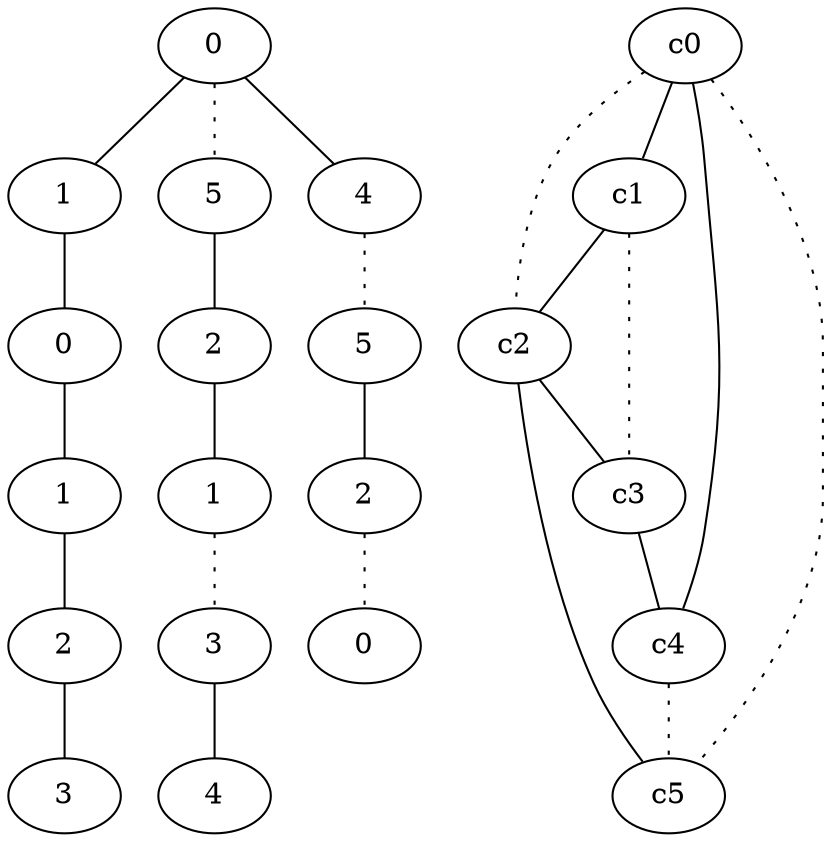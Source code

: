 graph {
a0[label=0];
a1[label=1];
a2[label=0];
a3[label=1];
a4[label=2];
a5[label=3];
a6[label=5];
a7[label=2];
a8[label=1];
a9[label=3];
a10[label=4];
a11[label=4];
a12[label=5];
a13[label=2];
a14[label=0];
a0 -- a1;
a0 -- a6 [style=dotted];
a0 -- a11;
a1 -- a2;
a2 -- a3;
a3 -- a4;
a4 -- a5;
a6 -- a7;
a7 -- a8;
a8 -- a9 [style=dotted];
a9 -- a10;
a11 -- a12 [style=dotted];
a12 -- a13;
a13 -- a14 [style=dotted];
c0 -- c1;
c0 -- c2 [style=dotted];
c0 -- c4;
c0 -- c5 [style=dotted];
c1 -- c2;
c1 -- c3 [style=dotted];
c2 -- c3;
c2 -- c5;
c3 -- c4;
c4 -- c5 [style=dotted];
}
